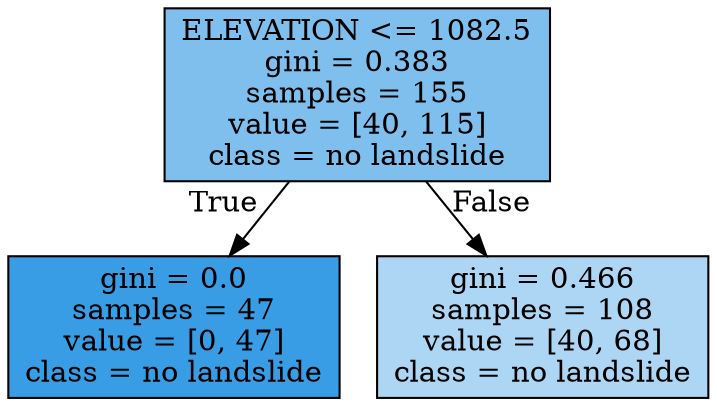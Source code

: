digraph Tree {
node [shape=box, style="filled", color="black"] ;
graph [ranksep=equally, splines=polyline] ;
0 [label="ELEVATION <= 1082.5\ngini = 0.383\nsamples = 155\nvalue = [40, 115]\nclass = no landslide", fillcolor="#399de5a6"] ;
1 [label="gini = 0.0\nsamples = 47\nvalue = [0, 47]\nclass = no landslide", fillcolor="#399de5ff"] ;
0 -> 1 [labeldistance=2.5, labelangle=45, headlabel="True"] ;
2 [label="gini = 0.466\nsamples = 108\nvalue = [40, 68]\nclass = no landslide", fillcolor="#399de569"] ;
0 -> 2 [labeldistance=2.5, labelangle=-45, headlabel="False"] ;
{rank=same ; 0} ;
{rank=same ; 1; 2} ;
}